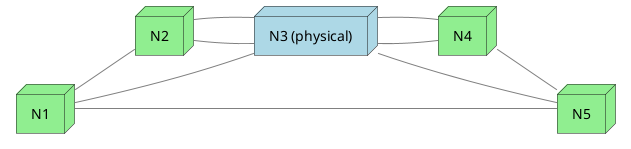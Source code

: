 @startuml
left to right direction

node N1 #LightGreen
node N2 #LightGreen
node "N3 (physical)" as N3 #LightBlue
node N4 #LightGreen
node N5 #LightGreen

N1 -[#Gray]- N2
N1 -[#Gray]- N3
N1 -[#Gray]- N5
N2 -[#Gray]- N3
N2 -[#Gray]- N3
N3 -[#Gray]- N4
N3 -[#Gray]- N5
N4 -[#Gray]- N5
N4 -[#Gray]- N3

@enduml

